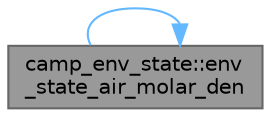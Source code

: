 digraph "camp_env_state::env_state_air_molar_den"
{
 // LATEX_PDF_SIZE
  bgcolor="transparent";
  edge [fontname=Helvetica,fontsize=10,labelfontname=Helvetica,labelfontsize=10];
  node [fontname=Helvetica,fontsize=10,shape=box,height=0.2,width=0.4];
  rankdir="LR";
  Node1 [label="camp_env_state::env\l_state_air_molar_den",height=0.2,width=0.4,color="gray40", fillcolor="grey60", style="filled", fontcolor="black",tooltip="Air molar density (mol m^{-3})."];
  Node1 -> Node1 [color="steelblue1",style="solid"];
}
